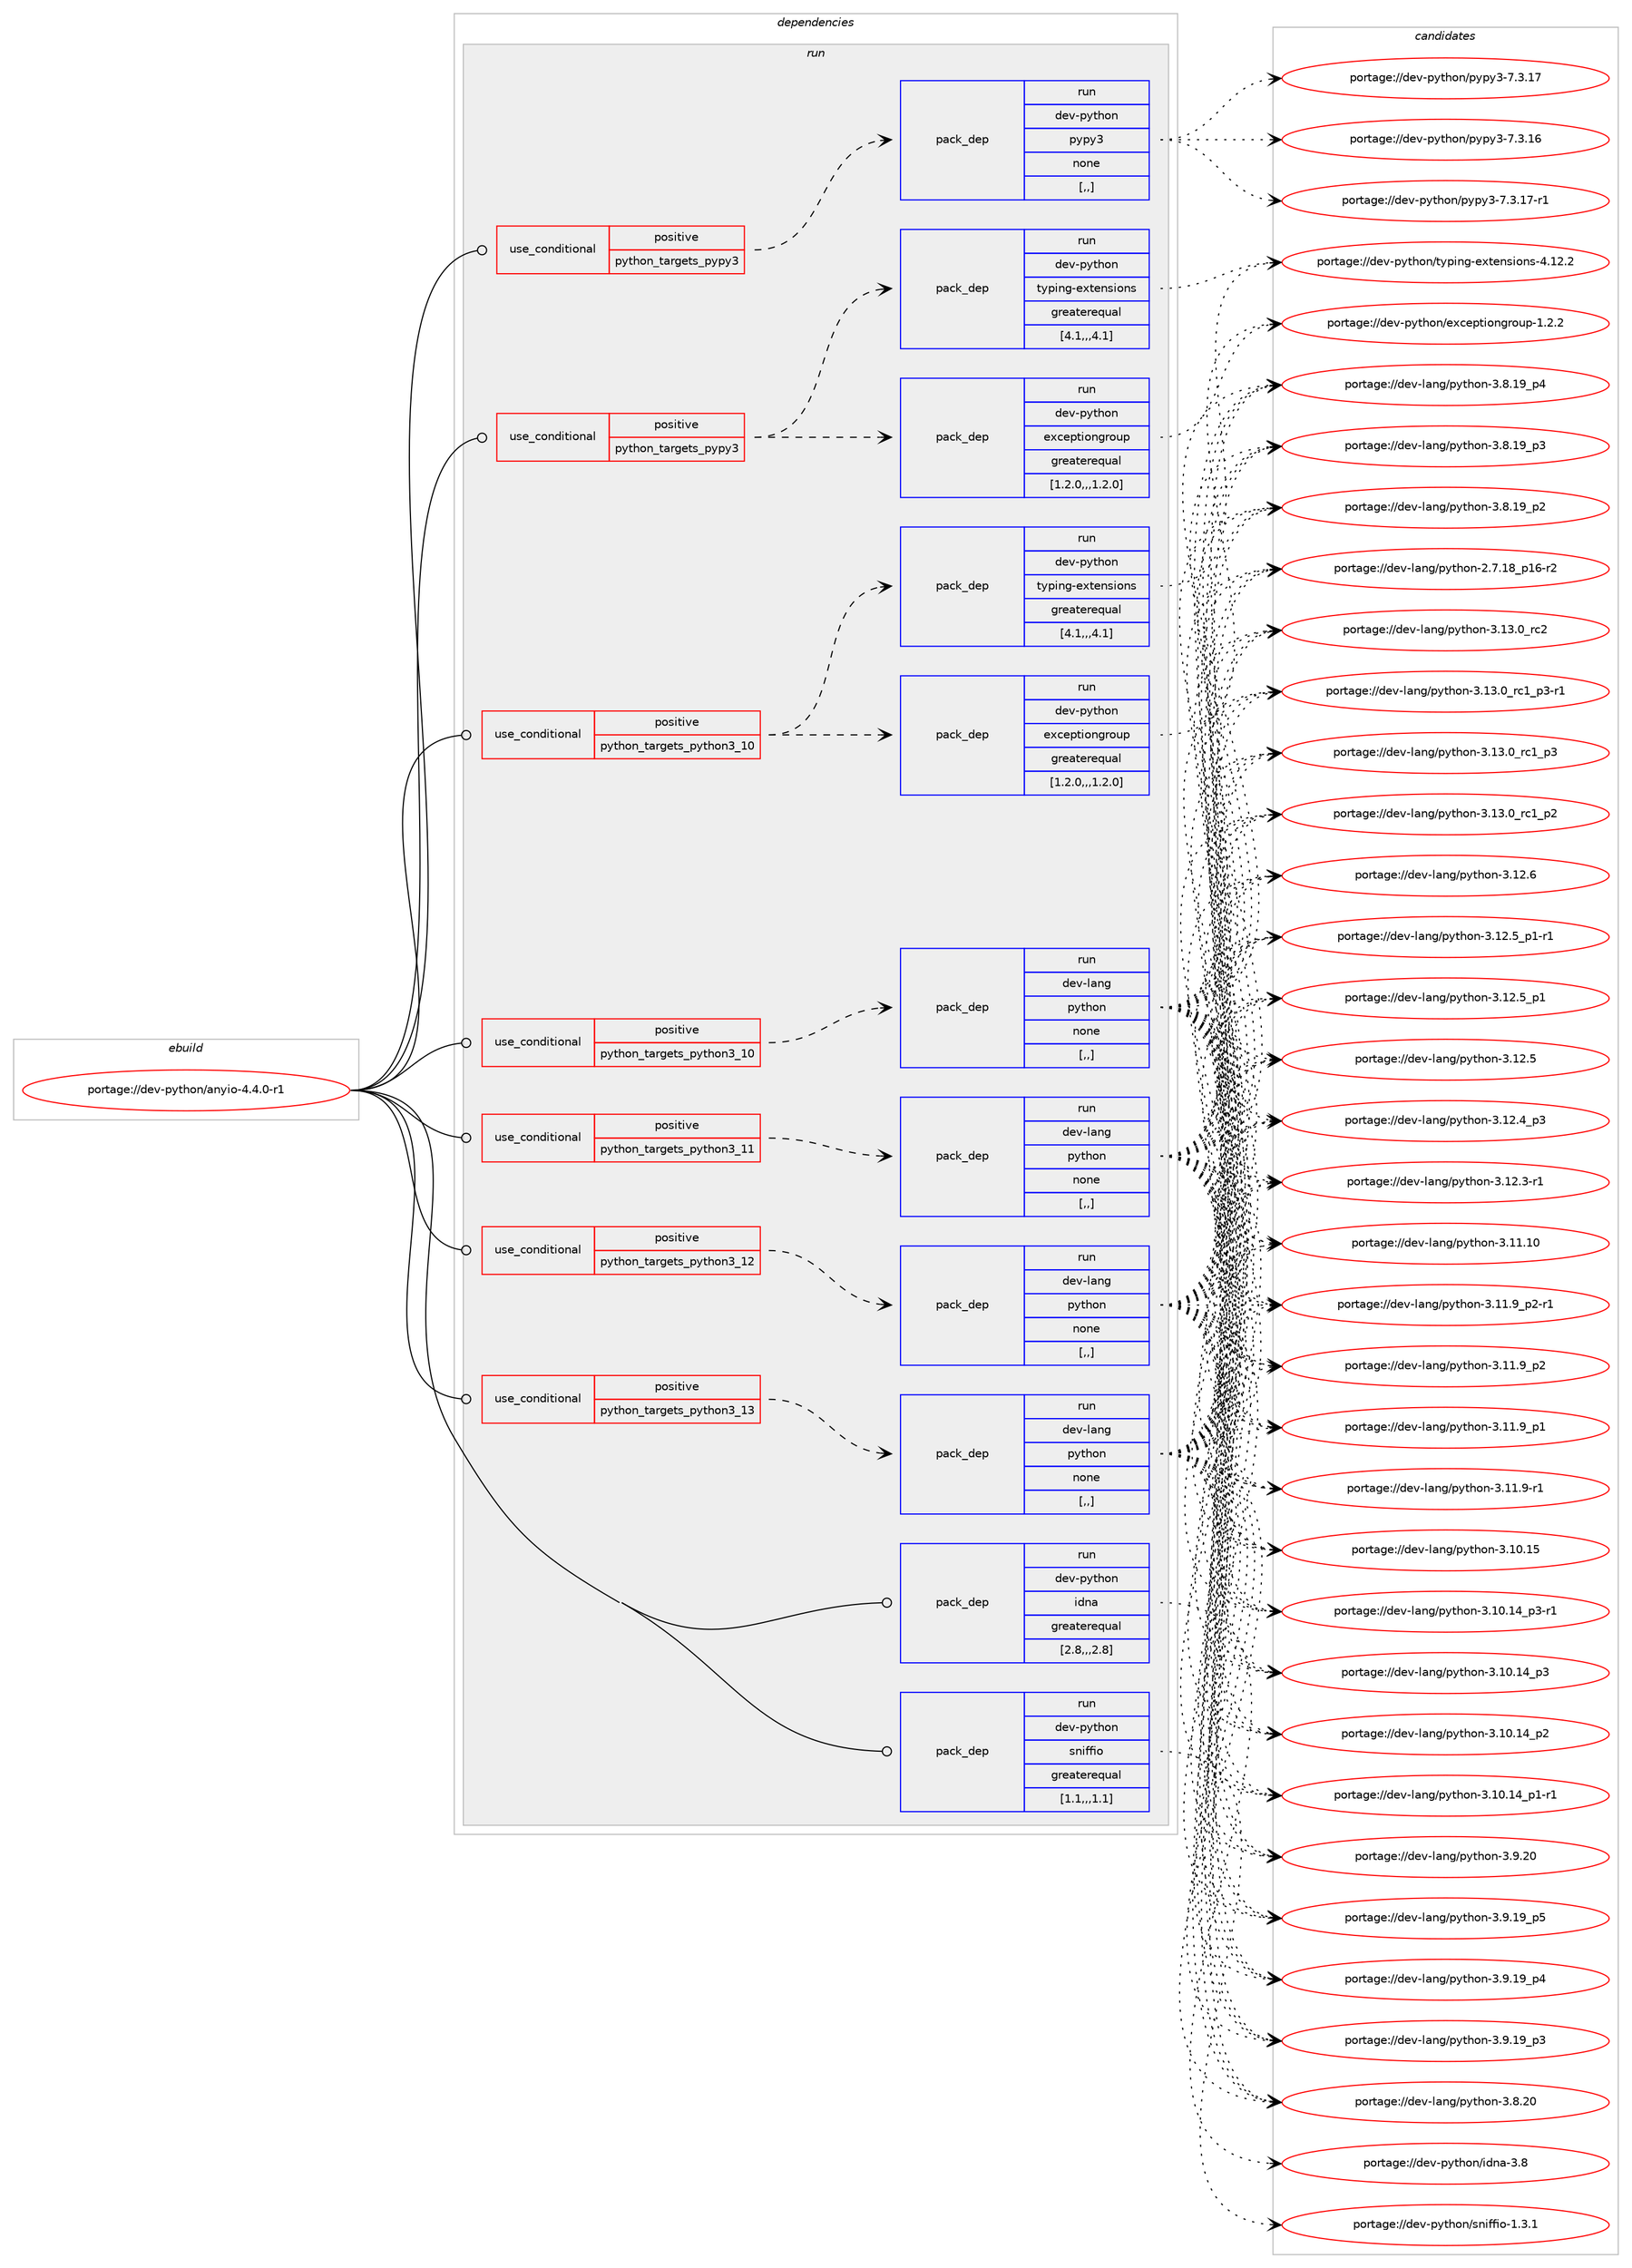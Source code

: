 digraph prolog {

# *************
# Graph options
# *************

newrank=true;
concentrate=true;
compound=true;
graph [rankdir=LR,fontname=Helvetica,fontsize=10,ranksep=1.5];#, ranksep=2.5, nodesep=0.2];
edge  [arrowhead=vee];
node  [fontname=Helvetica,fontsize=10];

# **********
# The ebuild
# **********

subgraph cluster_leftcol {
color=gray;
label=<<i>ebuild</i>>;
id [label="portage://dev-python/anyio-4.4.0-r1", color=red, width=4, href="../dev-python/anyio-4.4.0-r1.svg"];
}

# ****************
# The dependencies
# ****************

subgraph cluster_midcol {
color=gray;
label=<<i>dependencies</i>>;
subgraph cluster_compile {
fillcolor="#eeeeee";
style=filled;
label=<<i>compile</i>>;
}
subgraph cluster_compileandrun {
fillcolor="#eeeeee";
style=filled;
label=<<i>compile and run</i>>;
}
subgraph cluster_run {
fillcolor="#eeeeee";
style=filled;
label=<<i>run</i>>;
subgraph cond161164 {
dependency636136 [label=<<TABLE BORDER="0" CELLBORDER="1" CELLSPACING="0" CELLPADDING="4"><TR><TD ROWSPAN="3" CELLPADDING="10">use_conditional</TD></TR><TR><TD>positive</TD></TR><TR><TD>python_targets_pypy3</TD></TR></TABLE>>, shape=none, color=red];
subgraph pack470158 {
dependency636137 [label=<<TABLE BORDER="0" CELLBORDER="1" CELLSPACING="0" CELLPADDING="4" WIDTH="220"><TR><TD ROWSPAN="6" CELLPADDING="30">pack_dep</TD></TR><TR><TD WIDTH="110">run</TD></TR><TR><TD>dev-python</TD></TR><TR><TD>exceptiongroup</TD></TR><TR><TD>greaterequal</TD></TR><TR><TD>[1.2.0,,,1.2.0]</TD></TR></TABLE>>, shape=none, color=blue];
}
dependency636136:e -> dependency636137:w [weight=20,style="dashed",arrowhead="vee"];
subgraph pack470159 {
dependency636138 [label=<<TABLE BORDER="0" CELLBORDER="1" CELLSPACING="0" CELLPADDING="4" WIDTH="220"><TR><TD ROWSPAN="6" CELLPADDING="30">pack_dep</TD></TR><TR><TD WIDTH="110">run</TD></TR><TR><TD>dev-python</TD></TR><TR><TD>typing-extensions</TD></TR><TR><TD>greaterequal</TD></TR><TR><TD>[4.1,,,4.1]</TD></TR></TABLE>>, shape=none, color=blue];
}
dependency636136:e -> dependency636138:w [weight=20,style="dashed",arrowhead="vee"];
}
id:e -> dependency636136:w [weight=20,style="solid",arrowhead="odot"];
subgraph cond161165 {
dependency636139 [label=<<TABLE BORDER="0" CELLBORDER="1" CELLSPACING="0" CELLPADDING="4"><TR><TD ROWSPAN="3" CELLPADDING="10">use_conditional</TD></TR><TR><TD>positive</TD></TR><TR><TD>python_targets_pypy3</TD></TR></TABLE>>, shape=none, color=red];
subgraph pack470160 {
dependency636140 [label=<<TABLE BORDER="0" CELLBORDER="1" CELLSPACING="0" CELLPADDING="4" WIDTH="220"><TR><TD ROWSPAN="6" CELLPADDING="30">pack_dep</TD></TR><TR><TD WIDTH="110">run</TD></TR><TR><TD>dev-python</TD></TR><TR><TD>pypy3</TD></TR><TR><TD>none</TD></TR><TR><TD>[,,]</TD></TR></TABLE>>, shape=none, color=blue];
}
dependency636139:e -> dependency636140:w [weight=20,style="dashed",arrowhead="vee"];
}
id:e -> dependency636139:w [weight=20,style="solid",arrowhead="odot"];
subgraph cond161166 {
dependency636141 [label=<<TABLE BORDER="0" CELLBORDER="1" CELLSPACING="0" CELLPADDING="4"><TR><TD ROWSPAN="3" CELLPADDING="10">use_conditional</TD></TR><TR><TD>positive</TD></TR><TR><TD>python_targets_python3_10</TD></TR></TABLE>>, shape=none, color=red];
subgraph pack470161 {
dependency636142 [label=<<TABLE BORDER="0" CELLBORDER="1" CELLSPACING="0" CELLPADDING="4" WIDTH="220"><TR><TD ROWSPAN="6" CELLPADDING="30">pack_dep</TD></TR><TR><TD WIDTH="110">run</TD></TR><TR><TD>dev-lang</TD></TR><TR><TD>python</TD></TR><TR><TD>none</TD></TR><TR><TD>[,,]</TD></TR></TABLE>>, shape=none, color=blue];
}
dependency636141:e -> dependency636142:w [weight=20,style="dashed",arrowhead="vee"];
}
id:e -> dependency636141:w [weight=20,style="solid",arrowhead="odot"];
subgraph cond161167 {
dependency636143 [label=<<TABLE BORDER="0" CELLBORDER="1" CELLSPACING="0" CELLPADDING="4"><TR><TD ROWSPAN="3" CELLPADDING="10">use_conditional</TD></TR><TR><TD>positive</TD></TR><TR><TD>python_targets_python3_10</TD></TR></TABLE>>, shape=none, color=red];
subgraph pack470162 {
dependency636144 [label=<<TABLE BORDER="0" CELLBORDER="1" CELLSPACING="0" CELLPADDING="4" WIDTH="220"><TR><TD ROWSPAN="6" CELLPADDING="30">pack_dep</TD></TR><TR><TD WIDTH="110">run</TD></TR><TR><TD>dev-python</TD></TR><TR><TD>exceptiongroup</TD></TR><TR><TD>greaterequal</TD></TR><TR><TD>[1.2.0,,,1.2.0]</TD></TR></TABLE>>, shape=none, color=blue];
}
dependency636143:e -> dependency636144:w [weight=20,style="dashed",arrowhead="vee"];
subgraph pack470163 {
dependency636145 [label=<<TABLE BORDER="0" CELLBORDER="1" CELLSPACING="0" CELLPADDING="4" WIDTH="220"><TR><TD ROWSPAN="6" CELLPADDING="30">pack_dep</TD></TR><TR><TD WIDTH="110">run</TD></TR><TR><TD>dev-python</TD></TR><TR><TD>typing-extensions</TD></TR><TR><TD>greaterequal</TD></TR><TR><TD>[4.1,,,4.1]</TD></TR></TABLE>>, shape=none, color=blue];
}
dependency636143:e -> dependency636145:w [weight=20,style="dashed",arrowhead="vee"];
}
id:e -> dependency636143:w [weight=20,style="solid",arrowhead="odot"];
subgraph cond161168 {
dependency636146 [label=<<TABLE BORDER="0" CELLBORDER="1" CELLSPACING="0" CELLPADDING="4"><TR><TD ROWSPAN="3" CELLPADDING="10">use_conditional</TD></TR><TR><TD>positive</TD></TR><TR><TD>python_targets_python3_11</TD></TR></TABLE>>, shape=none, color=red];
subgraph pack470164 {
dependency636147 [label=<<TABLE BORDER="0" CELLBORDER="1" CELLSPACING="0" CELLPADDING="4" WIDTH="220"><TR><TD ROWSPAN="6" CELLPADDING="30">pack_dep</TD></TR><TR><TD WIDTH="110">run</TD></TR><TR><TD>dev-lang</TD></TR><TR><TD>python</TD></TR><TR><TD>none</TD></TR><TR><TD>[,,]</TD></TR></TABLE>>, shape=none, color=blue];
}
dependency636146:e -> dependency636147:w [weight=20,style="dashed",arrowhead="vee"];
}
id:e -> dependency636146:w [weight=20,style="solid",arrowhead="odot"];
subgraph cond161169 {
dependency636148 [label=<<TABLE BORDER="0" CELLBORDER="1" CELLSPACING="0" CELLPADDING="4"><TR><TD ROWSPAN="3" CELLPADDING="10">use_conditional</TD></TR><TR><TD>positive</TD></TR><TR><TD>python_targets_python3_12</TD></TR></TABLE>>, shape=none, color=red];
subgraph pack470165 {
dependency636149 [label=<<TABLE BORDER="0" CELLBORDER="1" CELLSPACING="0" CELLPADDING="4" WIDTH="220"><TR><TD ROWSPAN="6" CELLPADDING="30">pack_dep</TD></TR><TR><TD WIDTH="110">run</TD></TR><TR><TD>dev-lang</TD></TR><TR><TD>python</TD></TR><TR><TD>none</TD></TR><TR><TD>[,,]</TD></TR></TABLE>>, shape=none, color=blue];
}
dependency636148:e -> dependency636149:w [weight=20,style="dashed",arrowhead="vee"];
}
id:e -> dependency636148:w [weight=20,style="solid",arrowhead="odot"];
subgraph cond161170 {
dependency636150 [label=<<TABLE BORDER="0" CELLBORDER="1" CELLSPACING="0" CELLPADDING="4"><TR><TD ROWSPAN="3" CELLPADDING="10">use_conditional</TD></TR><TR><TD>positive</TD></TR><TR><TD>python_targets_python3_13</TD></TR></TABLE>>, shape=none, color=red];
subgraph pack470166 {
dependency636151 [label=<<TABLE BORDER="0" CELLBORDER="1" CELLSPACING="0" CELLPADDING="4" WIDTH="220"><TR><TD ROWSPAN="6" CELLPADDING="30">pack_dep</TD></TR><TR><TD WIDTH="110">run</TD></TR><TR><TD>dev-lang</TD></TR><TR><TD>python</TD></TR><TR><TD>none</TD></TR><TR><TD>[,,]</TD></TR></TABLE>>, shape=none, color=blue];
}
dependency636150:e -> dependency636151:w [weight=20,style="dashed",arrowhead="vee"];
}
id:e -> dependency636150:w [weight=20,style="solid",arrowhead="odot"];
subgraph pack470167 {
dependency636152 [label=<<TABLE BORDER="0" CELLBORDER="1" CELLSPACING="0" CELLPADDING="4" WIDTH="220"><TR><TD ROWSPAN="6" CELLPADDING="30">pack_dep</TD></TR><TR><TD WIDTH="110">run</TD></TR><TR><TD>dev-python</TD></TR><TR><TD>idna</TD></TR><TR><TD>greaterequal</TD></TR><TR><TD>[2.8,,,2.8]</TD></TR></TABLE>>, shape=none, color=blue];
}
id:e -> dependency636152:w [weight=20,style="solid",arrowhead="odot"];
subgraph pack470168 {
dependency636153 [label=<<TABLE BORDER="0" CELLBORDER="1" CELLSPACING="0" CELLPADDING="4" WIDTH="220"><TR><TD ROWSPAN="6" CELLPADDING="30">pack_dep</TD></TR><TR><TD WIDTH="110">run</TD></TR><TR><TD>dev-python</TD></TR><TR><TD>sniffio</TD></TR><TR><TD>greaterequal</TD></TR><TR><TD>[1.1,,,1.1]</TD></TR></TABLE>>, shape=none, color=blue];
}
id:e -> dependency636153:w [weight=20,style="solid",arrowhead="odot"];
}
}

# **************
# The candidates
# **************

subgraph cluster_choices {
rank=same;
color=gray;
label=<<i>candidates</i>>;

subgraph choice470158 {
color=black;
nodesep=1;
choice100101118451121211161041111104710112099101112116105111110103114111117112454946504650 [label="portage://dev-python/exceptiongroup-1.2.2", color=red, width=4,href="../dev-python/exceptiongroup-1.2.2.svg"];
dependency636137:e -> choice100101118451121211161041111104710112099101112116105111110103114111117112454946504650:w [style=dotted,weight="100"];
}
subgraph choice470159 {
color=black;
nodesep=1;
choice10010111845112121116104111110471161211121051101034510112011610111011510511111011545524649504650 [label="portage://dev-python/typing-extensions-4.12.2", color=red, width=4,href="../dev-python/typing-extensions-4.12.2.svg"];
dependency636138:e -> choice10010111845112121116104111110471161211121051101034510112011610111011510511111011545524649504650:w [style=dotted,weight="100"];
}
subgraph choice470160 {
color=black;
nodesep=1;
choice100101118451121211161041111104711212111212151455546514649554511449 [label="portage://dev-python/pypy3-7.3.17-r1", color=red, width=4,href="../dev-python/pypy3-7.3.17-r1.svg"];
choice10010111845112121116104111110471121211121215145554651464955 [label="portage://dev-python/pypy3-7.3.17", color=red, width=4,href="../dev-python/pypy3-7.3.17.svg"];
choice10010111845112121116104111110471121211121215145554651464954 [label="portage://dev-python/pypy3-7.3.16", color=red, width=4,href="../dev-python/pypy3-7.3.16.svg"];
dependency636140:e -> choice100101118451121211161041111104711212111212151455546514649554511449:w [style=dotted,weight="100"];
dependency636140:e -> choice10010111845112121116104111110471121211121215145554651464955:w [style=dotted,weight="100"];
dependency636140:e -> choice10010111845112121116104111110471121211121215145554651464954:w [style=dotted,weight="100"];
}
subgraph choice470161 {
color=black;
nodesep=1;
choice10010111845108971101034711212111610411111045514649514648951149950 [label="portage://dev-lang/python-3.13.0_rc2", color=red, width=4,href="../dev-lang/python-3.13.0_rc2.svg"];
choice1001011184510897110103471121211161041111104551464951464895114994995112514511449 [label="portage://dev-lang/python-3.13.0_rc1_p3-r1", color=red, width=4,href="../dev-lang/python-3.13.0_rc1_p3-r1.svg"];
choice100101118451089711010347112121116104111110455146495146489511499499511251 [label="portage://dev-lang/python-3.13.0_rc1_p3", color=red, width=4,href="../dev-lang/python-3.13.0_rc1_p3.svg"];
choice100101118451089711010347112121116104111110455146495146489511499499511250 [label="portage://dev-lang/python-3.13.0_rc1_p2", color=red, width=4,href="../dev-lang/python-3.13.0_rc1_p2.svg"];
choice10010111845108971101034711212111610411111045514649504654 [label="portage://dev-lang/python-3.12.6", color=red, width=4,href="../dev-lang/python-3.12.6.svg"];
choice1001011184510897110103471121211161041111104551464950465395112494511449 [label="portage://dev-lang/python-3.12.5_p1-r1", color=red, width=4,href="../dev-lang/python-3.12.5_p1-r1.svg"];
choice100101118451089711010347112121116104111110455146495046539511249 [label="portage://dev-lang/python-3.12.5_p1", color=red, width=4,href="../dev-lang/python-3.12.5_p1.svg"];
choice10010111845108971101034711212111610411111045514649504653 [label="portage://dev-lang/python-3.12.5", color=red, width=4,href="../dev-lang/python-3.12.5.svg"];
choice100101118451089711010347112121116104111110455146495046529511251 [label="portage://dev-lang/python-3.12.4_p3", color=red, width=4,href="../dev-lang/python-3.12.4_p3.svg"];
choice100101118451089711010347112121116104111110455146495046514511449 [label="portage://dev-lang/python-3.12.3-r1", color=red, width=4,href="../dev-lang/python-3.12.3-r1.svg"];
choice1001011184510897110103471121211161041111104551464949464948 [label="portage://dev-lang/python-3.11.10", color=red, width=4,href="../dev-lang/python-3.11.10.svg"];
choice1001011184510897110103471121211161041111104551464949465795112504511449 [label="portage://dev-lang/python-3.11.9_p2-r1", color=red, width=4,href="../dev-lang/python-3.11.9_p2-r1.svg"];
choice100101118451089711010347112121116104111110455146494946579511250 [label="portage://dev-lang/python-3.11.9_p2", color=red, width=4,href="../dev-lang/python-3.11.9_p2.svg"];
choice100101118451089711010347112121116104111110455146494946579511249 [label="portage://dev-lang/python-3.11.9_p1", color=red, width=4,href="../dev-lang/python-3.11.9_p1.svg"];
choice100101118451089711010347112121116104111110455146494946574511449 [label="portage://dev-lang/python-3.11.9-r1", color=red, width=4,href="../dev-lang/python-3.11.9-r1.svg"];
choice1001011184510897110103471121211161041111104551464948464953 [label="portage://dev-lang/python-3.10.15", color=red, width=4,href="../dev-lang/python-3.10.15.svg"];
choice100101118451089711010347112121116104111110455146494846495295112514511449 [label="portage://dev-lang/python-3.10.14_p3-r1", color=red, width=4,href="../dev-lang/python-3.10.14_p3-r1.svg"];
choice10010111845108971101034711212111610411111045514649484649529511251 [label="portage://dev-lang/python-3.10.14_p3", color=red, width=4,href="../dev-lang/python-3.10.14_p3.svg"];
choice10010111845108971101034711212111610411111045514649484649529511250 [label="portage://dev-lang/python-3.10.14_p2", color=red, width=4,href="../dev-lang/python-3.10.14_p2.svg"];
choice100101118451089711010347112121116104111110455146494846495295112494511449 [label="portage://dev-lang/python-3.10.14_p1-r1", color=red, width=4,href="../dev-lang/python-3.10.14_p1-r1.svg"];
choice10010111845108971101034711212111610411111045514657465048 [label="portage://dev-lang/python-3.9.20", color=red, width=4,href="../dev-lang/python-3.9.20.svg"];
choice100101118451089711010347112121116104111110455146574649579511253 [label="portage://dev-lang/python-3.9.19_p5", color=red, width=4,href="../dev-lang/python-3.9.19_p5.svg"];
choice100101118451089711010347112121116104111110455146574649579511252 [label="portage://dev-lang/python-3.9.19_p4", color=red, width=4,href="../dev-lang/python-3.9.19_p4.svg"];
choice100101118451089711010347112121116104111110455146574649579511251 [label="portage://dev-lang/python-3.9.19_p3", color=red, width=4,href="../dev-lang/python-3.9.19_p3.svg"];
choice10010111845108971101034711212111610411111045514656465048 [label="portage://dev-lang/python-3.8.20", color=red, width=4,href="../dev-lang/python-3.8.20.svg"];
choice100101118451089711010347112121116104111110455146564649579511252 [label="portage://dev-lang/python-3.8.19_p4", color=red, width=4,href="../dev-lang/python-3.8.19_p4.svg"];
choice100101118451089711010347112121116104111110455146564649579511251 [label="portage://dev-lang/python-3.8.19_p3", color=red, width=4,href="../dev-lang/python-3.8.19_p3.svg"];
choice100101118451089711010347112121116104111110455146564649579511250 [label="portage://dev-lang/python-3.8.19_p2", color=red, width=4,href="../dev-lang/python-3.8.19_p2.svg"];
choice100101118451089711010347112121116104111110455046554649569511249544511450 [label="portage://dev-lang/python-2.7.18_p16-r2", color=red, width=4,href="../dev-lang/python-2.7.18_p16-r2.svg"];
dependency636142:e -> choice10010111845108971101034711212111610411111045514649514648951149950:w [style=dotted,weight="100"];
dependency636142:e -> choice1001011184510897110103471121211161041111104551464951464895114994995112514511449:w [style=dotted,weight="100"];
dependency636142:e -> choice100101118451089711010347112121116104111110455146495146489511499499511251:w [style=dotted,weight="100"];
dependency636142:e -> choice100101118451089711010347112121116104111110455146495146489511499499511250:w [style=dotted,weight="100"];
dependency636142:e -> choice10010111845108971101034711212111610411111045514649504654:w [style=dotted,weight="100"];
dependency636142:e -> choice1001011184510897110103471121211161041111104551464950465395112494511449:w [style=dotted,weight="100"];
dependency636142:e -> choice100101118451089711010347112121116104111110455146495046539511249:w [style=dotted,weight="100"];
dependency636142:e -> choice10010111845108971101034711212111610411111045514649504653:w [style=dotted,weight="100"];
dependency636142:e -> choice100101118451089711010347112121116104111110455146495046529511251:w [style=dotted,weight="100"];
dependency636142:e -> choice100101118451089711010347112121116104111110455146495046514511449:w [style=dotted,weight="100"];
dependency636142:e -> choice1001011184510897110103471121211161041111104551464949464948:w [style=dotted,weight="100"];
dependency636142:e -> choice1001011184510897110103471121211161041111104551464949465795112504511449:w [style=dotted,weight="100"];
dependency636142:e -> choice100101118451089711010347112121116104111110455146494946579511250:w [style=dotted,weight="100"];
dependency636142:e -> choice100101118451089711010347112121116104111110455146494946579511249:w [style=dotted,weight="100"];
dependency636142:e -> choice100101118451089711010347112121116104111110455146494946574511449:w [style=dotted,weight="100"];
dependency636142:e -> choice1001011184510897110103471121211161041111104551464948464953:w [style=dotted,weight="100"];
dependency636142:e -> choice100101118451089711010347112121116104111110455146494846495295112514511449:w [style=dotted,weight="100"];
dependency636142:e -> choice10010111845108971101034711212111610411111045514649484649529511251:w [style=dotted,weight="100"];
dependency636142:e -> choice10010111845108971101034711212111610411111045514649484649529511250:w [style=dotted,weight="100"];
dependency636142:e -> choice100101118451089711010347112121116104111110455146494846495295112494511449:w [style=dotted,weight="100"];
dependency636142:e -> choice10010111845108971101034711212111610411111045514657465048:w [style=dotted,weight="100"];
dependency636142:e -> choice100101118451089711010347112121116104111110455146574649579511253:w [style=dotted,weight="100"];
dependency636142:e -> choice100101118451089711010347112121116104111110455146574649579511252:w [style=dotted,weight="100"];
dependency636142:e -> choice100101118451089711010347112121116104111110455146574649579511251:w [style=dotted,weight="100"];
dependency636142:e -> choice10010111845108971101034711212111610411111045514656465048:w [style=dotted,weight="100"];
dependency636142:e -> choice100101118451089711010347112121116104111110455146564649579511252:w [style=dotted,weight="100"];
dependency636142:e -> choice100101118451089711010347112121116104111110455146564649579511251:w [style=dotted,weight="100"];
dependency636142:e -> choice100101118451089711010347112121116104111110455146564649579511250:w [style=dotted,weight="100"];
dependency636142:e -> choice100101118451089711010347112121116104111110455046554649569511249544511450:w [style=dotted,weight="100"];
}
subgraph choice470162 {
color=black;
nodesep=1;
choice100101118451121211161041111104710112099101112116105111110103114111117112454946504650 [label="portage://dev-python/exceptiongroup-1.2.2", color=red, width=4,href="../dev-python/exceptiongroup-1.2.2.svg"];
dependency636144:e -> choice100101118451121211161041111104710112099101112116105111110103114111117112454946504650:w [style=dotted,weight="100"];
}
subgraph choice470163 {
color=black;
nodesep=1;
choice10010111845112121116104111110471161211121051101034510112011610111011510511111011545524649504650 [label="portage://dev-python/typing-extensions-4.12.2", color=red, width=4,href="../dev-python/typing-extensions-4.12.2.svg"];
dependency636145:e -> choice10010111845112121116104111110471161211121051101034510112011610111011510511111011545524649504650:w [style=dotted,weight="100"];
}
subgraph choice470164 {
color=black;
nodesep=1;
choice10010111845108971101034711212111610411111045514649514648951149950 [label="portage://dev-lang/python-3.13.0_rc2", color=red, width=4,href="../dev-lang/python-3.13.0_rc2.svg"];
choice1001011184510897110103471121211161041111104551464951464895114994995112514511449 [label="portage://dev-lang/python-3.13.0_rc1_p3-r1", color=red, width=4,href="../dev-lang/python-3.13.0_rc1_p3-r1.svg"];
choice100101118451089711010347112121116104111110455146495146489511499499511251 [label="portage://dev-lang/python-3.13.0_rc1_p3", color=red, width=4,href="../dev-lang/python-3.13.0_rc1_p3.svg"];
choice100101118451089711010347112121116104111110455146495146489511499499511250 [label="portage://dev-lang/python-3.13.0_rc1_p2", color=red, width=4,href="../dev-lang/python-3.13.0_rc1_p2.svg"];
choice10010111845108971101034711212111610411111045514649504654 [label="portage://dev-lang/python-3.12.6", color=red, width=4,href="../dev-lang/python-3.12.6.svg"];
choice1001011184510897110103471121211161041111104551464950465395112494511449 [label="portage://dev-lang/python-3.12.5_p1-r1", color=red, width=4,href="../dev-lang/python-3.12.5_p1-r1.svg"];
choice100101118451089711010347112121116104111110455146495046539511249 [label="portage://dev-lang/python-3.12.5_p1", color=red, width=4,href="../dev-lang/python-3.12.5_p1.svg"];
choice10010111845108971101034711212111610411111045514649504653 [label="portage://dev-lang/python-3.12.5", color=red, width=4,href="../dev-lang/python-3.12.5.svg"];
choice100101118451089711010347112121116104111110455146495046529511251 [label="portage://dev-lang/python-3.12.4_p3", color=red, width=4,href="../dev-lang/python-3.12.4_p3.svg"];
choice100101118451089711010347112121116104111110455146495046514511449 [label="portage://dev-lang/python-3.12.3-r1", color=red, width=4,href="../dev-lang/python-3.12.3-r1.svg"];
choice1001011184510897110103471121211161041111104551464949464948 [label="portage://dev-lang/python-3.11.10", color=red, width=4,href="../dev-lang/python-3.11.10.svg"];
choice1001011184510897110103471121211161041111104551464949465795112504511449 [label="portage://dev-lang/python-3.11.9_p2-r1", color=red, width=4,href="../dev-lang/python-3.11.9_p2-r1.svg"];
choice100101118451089711010347112121116104111110455146494946579511250 [label="portage://dev-lang/python-3.11.9_p2", color=red, width=4,href="../dev-lang/python-3.11.9_p2.svg"];
choice100101118451089711010347112121116104111110455146494946579511249 [label="portage://dev-lang/python-3.11.9_p1", color=red, width=4,href="../dev-lang/python-3.11.9_p1.svg"];
choice100101118451089711010347112121116104111110455146494946574511449 [label="portage://dev-lang/python-3.11.9-r1", color=red, width=4,href="../dev-lang/python-3.11.9-r1.svg"];
choice1001011184510897110103471121211161041111104551464948464953 [label="portage://dev-lang/python-3.10.15", color=red, width=4,href="../dev-lang/python-3.10.15.svg"];
choice100101118451089711010347112121116104111110455146494846495295112514511449 [label="portage://dev-lang/python-3.10.14_p3-r1", color=red, width=4,href="../dev-lang/python-3.10.14_p3-r1.svg"];
choice10010111845108971101034711212111610411111045514649484649529511251 [label="portage://dev-lang/python-3.10.14_p3", color=red, width=4,href="../dev-lang/python-3.10.14_p3.svg"];
choice10010111845108971101034711212111610411111045514649484649529511250 [label="portage://dev-lang/python-3.10.14_p2", color=red, width=4,href="../dev-lang/python-3.10.14_p2.svg"];
choice100101118451089711010347112121116104111110455146494846495295112494511449 [label="portage://dev-lang/python-3.10.14_p1-r1", color=red, width=4,href="../dev-lang/python-3.10.14_p1-r1.svg"];
choice10010111845108971101034711212111610411111045514657465048 [label="portage://dev-lang/python-3.9.20", color=red, width=4,href="../dev-lang/python-3.9.20.svg"];
choice100101118451089711010347112121116104111110455146574649579511253 [label="portage://dev-lang/python-3.9.19_p5", color=red, width=4,href="../dev-lang/python-3.9.19_p5.svg"];
choice100101118451089711010347112121116104111110455146574649579511252 [label="portage://dev-lang/python-3.9.19_p4", color=red, width=4,href="../dev-lang/python-3.9.19_p4.svg"];
choice100101118451089711010347112121116104111110455146574649579511251 [label="portage://dev-lang/python-3.9.19_p3", color=red, width=4,href="../dev-lang/python-3.9.19_p3.svg"];
choice10010111845108971101034711212111610411111045514656465048 [label="portage://dev-lang/python-3.8.20", color=red, width=4,href="../dev-lang/python-3.8.20.svg"];
choice100101118451089711010347112121116104111110455146564649579511252 [label="portage://dev-lang/python-3.8.19_p4", color=red, width=4,href="../dev-lang/python-3.8.19_p4.svg"];
choice100101118451089711010347112121116104111110455146564649579511251 [label="portage://dev-lang/python-3.8.19_p3", color=red, width=4,href="../dev-lang/python-3.8.19_p3.svg"];
choice100101118451089711010347112121116104111110455146564649579511250 [label="portage://dev-lang/python-3.8.19_p2", color=red, width=4,href="../dev-lang/python-3.8.19_p2.svg"];
choice100101118451089711010347112121116104111110455046554649569511249544511450 [label="portage://dev-lang/python-2.7.18_p16-r2", color=red, width=4,href="../dev-lang/python-2.7.18_p16-r2.svg"];
dependency636147:e -> choice10010111845108971101034711212111610411111045514649514648951149950:w [style=dotted,weight="100"];
dependency636147:e -> choice1001011184510897110103471121211161041111104551464951464895114994995112514511449:w [style=dotted,weight="100"];
dependency636147:e -> choice100101118451089711010347112121116104111110455146495146489511499499511251:w [style=dotted,weight="100"];
dependency636147:e -> choice100101118451089711010347112121116104111110455146495146489511499499511250:w [style=dotted,weight="100"];
dependency636147:e -> choice10010111845108971101034711212111610411111045514649504654:w [style=dotted,weight="100"];
dependency636147:e -> choice1001011184510897110103471121211161041111104551464950465395112494511449:w [style=dotted,weight="100"];
dependency636147:e -> choice100101118451089711010347112121116104111110455146495046539511249:w [style=dotted,weight="100"];
dependency636147:e -> choice10010111845108971101034711212111610411111045514649504653:w [style=dotted,weight="100"];
dependency636147:e -> choice100101118451089711010347112121116104111110455146495046529511251:w [style=dotted,weight="100"];
dependency636147:e -> choice100101118451089711010347112121116104111110455146495046514511449:w [style=dotted,weight="100"];
dependency636147:e -> choice1001011184510897110103471121211161041111104551464949464948:w [style=dotted,weight="100"];
dependency636147:e -> choice1001011184510897110103471121211161041111104551464949465795112504511449:w [style=dotted,weight="100"];
dependency636147:e -> choice100101118451089711010347112121116104111110455146494946579511250:w [style=dotted,weight="100"];
dependency636147:e -> choice100101118451089711010347112121116104111110455146494946579511249:w [style=dotted,weight="100"];
dependency636147:e -> choice100101118451089711010347112121116104111110455146494946574511449:w [style=dotted,weight="100"];
dependency636147:e -> choice1001011184510897110103471121211161041111104551464948464953:w [style=dotted,weight="100"];
dependency636147:e -> choice100101118451089711010347112121116104111110455146494846495295112514511449:w [style=dotted,weight="100"];
dependency636147:e -> choice10010111845108971101034711212111610411111045514649484649529511251:w [style=dotted,weight="100"];
dependency636147:e -> choice10010111845108971101034711212111610411111045514649484649529511250:w [style=dotted,weight="100"];
dependency636147:e -> choice100101118451089711010347112121116104111110455146494846495295112494511449:w [style=dotted,weight="100"];
dependency636147:e -> choice10010111845108971101034711212111610411111045514657465048:w [style=dotted,weight="100"];
dependency636147:e -> choice100101118451089711010347112121116104111110455146574649579511253:w [style=dotted,weight="100"];
dependency636147:e -> choice100101118451089711010347112121116104111110455146574649579511252:w [style=dotted,weight="100"];
dependency636147:e -> choice100101118451089711010347112121116104111110455146574649579511251:w [style=dotted,weight="100"];
dependency636147:e -> choice10010111845108971101034711212111610411111045514656465048:w [style=dotted,weight="100"];
dependency636147:e -> choice100101118451089711010347112121116104111110455146564649579511252:w [style=dotted,weight="100"];
dependency636147:e -> choice100101118451089711010347112121116104111110455146564649579511251:w [style=dotted,weight="100"];
dependency636147:e -> choice100101118451089711010347112121116104111110455146564649579511250:w [style=dotted,weight="100"];
dependency636147:e -> choice100101118451089711010347112121116104111110455046554649569511249544511450:w [style=dotted,weight="100"];
}
subgraph choice470165 {
color=black;
nodesep=1;
choice10010111845108971101034711212111610411111045514649514648951149950 [label="portage://dev-lang/python-3.13.0_rc2", color=red, width=4,href="../dev-lang/python-3.13.0_rc2.svg"];
choice1001011184510897110103471121211161041111104551464951464895114994995112514511449 [label="portage://dev-lang/python-3.13.0_rc1_p3-r1", color=red, width=4,href="../dev-lang/python-3.13.0_rc1_p3-r1.svg"];
choice100101118451089711010347112121116104111110455146495146489511499499511251 [label="portage://dev-lang/python-3.13.0_rc1_p3", color=red, width=4,href="../dev-lang/python-3.13.0_rc1_p3.svg"];
choice100101118451089711010347112121116104111110455146495146489511499499511250 [label="portage://dev-lang/python-3.13.0_rc1_p2", color=red, width=4,href="../dev-lang/python-3.13.0_rc1_p2.svg"];
choice10010111845108971101034711212111610411111045514649504654 [label="portage://dev-lang/python-3.12.6", color=red, width=4,href="../dev-lang/python-3.12.6.svg"];
choice1001011184510897110103471121211161041111104551464950465395112494511449 [label="portage://dev-lang/python-3.12.5_p1-r1", color=red, width=4,href="../dev-lang/python-3.12.5_p1-r1.svg"];
choice100101118451089711010347112121116104111110455146495046539511249 [label="portage://dev-lang/python-3.12.5_p1", color=red, width=4,href="../dev-lang/python-3.12.5_p1.svg"];
choice10010111845108971101034711212111610411111045514649504653 [label="portage://dev-lang/python-3.12.5", color=red, width=4,href="../dev-lang/python-3.12.5.svg"];
choice100101118451089711010347112121116104111110455146495046529511251 [label="portage://dev-lang/python-3.12.4_p3", color=red, width=4,href="../dev-lang/python-3.12.4_p3.svg"];
choice100101118451089711010347112121116104111110455146495046514511449 [label="portage://dev-lang/python-3.12.3-r1", color=red, width=4,href="../dev-lang/python-3.12.3-r1.svg"];
choice1001011184510897110103471121211161041111104551464949464948 [label="portage://dev-lang/python-3.11.10", color=red, width=4,href="../dev-lang/python-3.11.10.svg"];
choice1001011184510897110103471121211161041111104551464949465795112504511449 [label="portage://dev-lang/python-3.11.9_p2-r1", color=red, width=4,href="../dev-lang/python-3.11.9_p2-r1.svg"];
choice100101118451089711010347112121116104111110455146494946579511250 [label="portage://dev-lang/python-3.11.9_p2", color=red, width=4,href="../dev-lang/python-3.11.9_p2.svg"];
choice100101118451089711010347112121116104111110455146494946579511249 [label="portage://dev-lang/python-3.11.9_p1", color=red, width=4,href="../dev-lang/python-3.11.9_p1.svg"];
choice100101118451089711010347112121116104111110455146494946574511449 [label="portage://dev-lang/python-3.11.9-r1", color=red, width=4,href="../dev-lang/python-3.11.9-r1.svg"];
choice1001011184510897110103471121211161041111104551464948464953 [label="portage://dev-lang/python-3.10.15", color=red, width=4,href="../dev-lang/python-3.10.15.svg"];
choice100101118451089711010347112121116104111110455146494846495295112514511449 [label="portage://dev-lang/python-3.10.14_p3-r1", color=red, width=4,href="../dev-lang/python-3.10.14_p3-r1.svg"];
choice10010111845108971101034711212111610411111045514649484649529511251 [label="portage://dev-lang/python-3.10.14_p3", color=red, width=4,href="../dev-lang/python-3.10.14_p3.svg"];
choice10010111845108971101034711212111610411111045514649484649529511250 [label="portage://dev-lang/python-3.10.14_p2", color=red, width=4,href="../dev-lang/python-3.10.14_p2.svg"];
choice100101118451089711010347112121116104111110455146494846495295112494511449 [label="portage://dev-lang/python-3.10.14_p1-r1", color=red, width=4,href="../dev-lang/python-3.10.14_p1-r1.svg"];
choice10010111845108971101034711212111610411111045514657465048 [label="portage://dev-lang/python-3.9.20", color=red, width=4,href="../dev-lang/python-3.9.20.svg"];
choice100101118451089711010347112121116104111110455146574649579511253 [label="portage://dev-lang/python-3.9.19_p5", color=red, width=4,href="../dev-lang/python-3.9.19_p5.svg"];
choice100101118451089711010347112121116104111110455146574649579511252 [label="portage://dev-lang/python-3.9.19_p4", color=red, width=4,href="../dev-lang/python-3.9.19_p4.svg"];
choice100101118451089711010347112121116104111110455146574649579511251 [label="portage://dev-lang/python-3.9.19_p3", color=red, width=4,href="../dev-lang/python-3.9.19_p3.svg"];
choice10010111845108971101034711212111610411111045514656465048 [label="portage://dev-lang/python-3.8.20", color=red, width=4,href="../dev-lang/python-3.8.20.svg"];
choice100101118451089711010347112121116104111110455146564649579511252 [label="portage://dev-lang/python-3.8.19_p4", color=red, width=4,href="../dev-lang/python-3.8.19_p4.svg"];
choice100101118451089711010347112121116104111110455146564649579511251 [label="portage://dev-lang/python-3.8.19_p3", color=red, width=4,href="../dev-lang/python-3.8.19_p3.svg"];
choice100101118451089711010347112121116104111110455146564649579511250 [label="portage://dev-lang/python-3.8.19_p2", color=red, width=4,href="../dev-lang/python-3.8.19_p2.svg"];
choice100101118451089711010347112121116104111110455046554649569511249544511450 [label="portage://dev-lang/python-2.7.18_p16-r2", color=red, width=4,href="../dev-lang/python-2.7.18_p16-r2.svg"];
dependency636149:e -> choice10010111845108971101034711212111610411111045514649514648951149950:w [style=dotted,weight="100"];
dependency636149:e -> choice1001011184510897110103471121211161041111104551464951464895114994995112514511449:w [style=dotted,weight="100"];
dependency636149:e -> choice100101118451089711010347112121116104111110455146495146489511499499511251:w [style=dotted,weight="100"];
dependency636149:e -> choice100101118451089711010347112121116104111110455146495146489511499499511250:w [style=dotted,weight="100"];
dependency636149:e -> choice10010111845108971101034711212111610411111045514649504654:w [style=dotted,weight="100"];
dependency636149:e -> choice1001011184510897110103471121211161041111104551464950465395112494511449:w [style=dotted,weight="100"];
dependency636149:e -> choice100101118451089711010347112121116104111110455146495046539511249:w [style=dotted,weight="100"];
dependency636149:e -> choice10010111845108971101034711212111610411111045514649504653:w [style=dotted,weight="100"];
dependency636149:e -> choice100101118451089711010347112121116104111110455146495046529511251:w [style=dotted,weight="100"];
dependency636149:e -> choice100101118451089711010347112121116104111110455146495046514511449:w [style=dotted,weight="100"];
dependency636149:e -> choice1001011184510897110103471121211161041111104551464949464948:w [style=dotted,weight="100"];
dependency636149:e -> choice1001011184510897110103471121211161041111104551464949465795112504511449:w [style=dotted,weight="100"];
dependency636149:e -> choice100101118451089711010347112121116104111110455146494946579511250:w [style=dotted,weight="100"];
dependency636149:e -> choice100101118451089711010347112121116104111110455146494946579511249:w [style=dotted,weight="100"];
dependency636149:e -> choice100101118451089711010347112121116104111110455146494946574511449:w [style=dotted,weight="100"];
dependency636149:e -> choice1001011184510897110103471121211161041111104551464948464953:w [style=dotted,weight="100"];
dependency636149:e -> choice100101118451089711010347112121116104111110455146494846495295112514511449:w [style=dotted,weight="100"];
dependency636149:e -> choice10010111845108971101034711212111610411111045514649484649529511251:w [style=dotted,weight="100"];
dependency636149:e -> choice10010111845108971101034711212111610411111045514649484649529511250:w [style=dotted,weight="100"];
dependency636149:e -> choice100101118451089711010347112121116104111110455146494846495295112494511449:w [style=dotted,weight="100"];
dependency636149:e -> choice10010111845108971101034711212111610411111045514657465048:w [style=dotted,weight="100"];
dependency636149:e -> choice100101118451089711010347112121116104111110455146574649579511253:w [style=dotted,weight="100"];
dependency636149:e -> choice100101118451089711010347112121116104111110455146574649579511252:w [style=dotted,weight="100"];
dependency636149:e -> choice100101118451089711010347112121116104111110455146574649579511251:w [style=dotted,weight="100"];
dependency636149:e -> choice10010111845108971101034711212111610411111045514656465048:w [style=dotted,weight="100"];
dependency636149:e -> choice100101118451089711010347112121116104111110455146564649579511252:w [style=dotted,weight="100"];
dependency636149:e -> choice100101118451089711010347112121116104111110455146564649579511251:w [style=dotted,weight="100"];
dependency636149:e -> choice100101118451089711010347112121116104111110455146564649579511250:w [style=dotted,weight="100"];
dependency636149:e -> choice100101118451089711010347112121116104111110455046554649569511249544511450:w [style=dotted,weight="100"];
}
subgraph choice470166 {
color=black;
nodesep=1;
choice10010111845108971101034711212111610411111045514649514648951149950 [label="portage://dev-lang/python-3.13.0_rc2", color=red, width=4,href="../dev-lang/python-3.13.0_rc2.svg"];
choice1001011184510897110103471121211161041111104551464951464895114994995112514511449 [label="portage://dev-lang/python-3.13.0_rc1_p3-r1", color=red, width=4,href="../dev-lang/python-3.13.0_rc1_p3-r1.svg"];
choice100101118451089711010347112121116104111110455146495146489511499499511251 [label="portage://dev-lang/python-3.13.0_rc1_p3", color=red, width=4,href="../dev-lang/python-3.13.0_rc1_p3.svg"];
choice100101118451089711010347112121116104111110455146495146489511499499511250 [label="portage://dev-lang/python-3.13.0_rc1_p2", color=red, width=4,href="../dev-lang/python-3.13.0_rc1_p2.svg"];
choice10010111845108971101034711212111610411111045514649504654 [label="portage://dev-lang/python-3.12.6", color=red, width=4,href="../dev-lang/python-3.12.6.svg"];
choice1001011184510897110103471121211161041111104551464950465395112494511449 [label="portage://dev-lang/python-3.12.5_p1-r1", color=red, width=4,href="../dev-lang/python-3.12.5_p1-r1.svg"];
choice100101118451089711010347112121116104111110455146495046539511249 [label="portage://dev-lang/python-3.12.5_p1", color=red, width=4,href="../dev-lang/python-3.12.5_p1.svg"];
choice10010111845108971101034711212111610411111045514649504653 [label="portage://dev-lang/python-3.12.5", color=red, width=4,href="../dev-lang/python-3.12.5.svg"];
choice100101118451089711010347112121116104111110455146495046529511251 [label="portage://dev-lang/python-3.12.4_p3", color=red, width=4,href="../dev-lang/python-3.12.4_p3.svg"];
choice100101118451089711010347112121116104111110455146495046514511449 [label="portage://dev-lang/python-3.12.3-r1", color=red, width=4,href="../dev-lang/python-3.12.3-r1.svg"];
choice1001011184510897110103471121211161041111104551464949464948 [label="portage://dev-lang/python-3.11.10", color=red, width=4,href="../dev-lang/python-3.11.10.svg"];
choice1001011184510897110103471121211161041111104551464949465795112504511449 [label="portage://dev-lang/python-3.11.9_p2-r1", color=red, width=4,href="../dev-lang/python-3.11.9_p2-r1.svg"];
choice100101118451089711010347112121116104111110455146494946579511250 [label="portage://dev-lang/python-3.11.9_p2", color=red, width=4,href="../dev-lang/python-3.11.9_p2.svg"];
choice100101118451089711010347112121116104111110455146494946579511249 [label="portage://dev-lang/python-3.11.9_p1", color=red, width=4,href="../dev-lang/python-3.11.9_p1.svg"];
choice100101118451089711010347112121116104111110455146494946574511449 [label="portage://dev-lang/python-3.11.9-r1", color=red, width=4,href="../dev-lang/python-3.11.9-r1.svg"];
choice1001011184510897110103471121211161041111104551464948464953 [label="portage://dev-lang/python-3.10.15", color=red, width=4,href="../dev-lang/python-3.10.15.svg"];
choice100101118451089711010347112121116104111110455146494846495295112514511449 [label="portage://dev-lang/python-3.10.14_p3-r1", color=red, width=4,href="../dev-lang/python-3.10.14_p3-r1.svg"];
choice10010111845108971101034711212111610411111045514649484649529511251 [label="portage://dev-lang/python-3.10.14_p3", color=red, width=4,href="../dev-lang/python-3.10.14_p3.svg"];
choice10010111845108971101034711212111610411111045514649484649529511250 [label="portage://dev-lang/python-3.10.14_p2", color=red, width=4,href="../dev-lang/python-3.10.14_p2.svg"];
choice100101118451089711010347112121116104111110455146494846495295112494511449 [label="portage://dev-lang/python-3.10.14_p1-r1", color=red, width=4,href="../dev-lang/python-3.10.14_p1-r1.svg"];
choice10010111845108971101034711212111610411111045514657465048 [label="portage://dev-lang/python-3.9.20", color=red, width=4,href="../dev-lang/python-3.9.20.svg"];
choice100101118451089711010347112121116104111110455146574649579511253 [label="portage://dev-lang/python-3.9.19_p5", color=red, width=4,href="../dev-lang/python-3.9.19_p5.svg"];
choice100101118451089711010347112121116104111110455146574649579511252 [label="portage://dev-lang/python-3.9.19_p4", color=red, width=4,href="../dev-lang/python-3.9.19_p4.svg"];
choice100101118451089711010347112121116104111110455146574649579511251 [label="portage://dev-lang/python-3.9.19_p3", color=red, width=4,href="../dev-lang/python-3.9.19_p3.svg"];
choice10010111845108971101034711212111610411111045514656465048 [label="portage://dev-lang/python-3.8.20", color=red, width=4,href="../dev-lang/python-3.8.20.svg"];
choice100101118451089711010347112121116104111110455146564649579511252 [label="portage://dev-lang/python-3.8.19_p4", color=red, width=4,href="../dev-lang/python-3.8.19_p4.svg"];
choice100101118451089711010347112121116104111110455146564649579511251 [label="portage://dev-lang/python-3.8.19_p3", color=red, width=4,href="../dev-lang/python-3.8.19_p3.svg"];
choice100101118451089711010347112121116104111110455146564649579511250 [label="portage://dev-lang/python-3.8.19_p2", color=red, width=4,href="../dev-lang/python-3.8.19_p2.svg"];
choice100101118451089711010347112121116104111110455046554649569511249544511450 [label="portage://dev-lang/python-2.7.18_p16-r2", color=red, width=4,href="../dev-lang/python-2.7.18_p16-r2.svg"];
dependency636151:e -> choice10010111845108971101034711212111610411111045514649514648951149950:w [style=dotted,weight="100"];
dependency636151:e -> choice1001011184510897110103471121211161041111104551464951464895114994995112514511449:w [style=dotted,weight="100"];
dependency636151:e -> choice100101118451089711010347112121116104111110455146495146489511499499511251:w [style=dotted,weight="100"];
dependency636151:e -> choice100101118451089711010347112121116104111110455146495146489511499499511250:w [style=dotted,weight="100"];
dependency636151:e -> choice10010111845108971101034711212111610411111045514649504654:w [style=dotted,weight="100"];
dependency636151:e -> choice1001011184510897110103471121211161041111104551464950465395112494511449:w [style=dotted,weight="100"];
dependency636151:e -> choice100101118451089711010347112121116104111110455146495046539511249:w [style=dotted,weight="100"];
dependency636151:e -> choice10010111845108971101034711212111610411111045514649504653:w [style=dotted,weight="100"];
dependency636151:e -> choice100101118451089711010347112121116104111110455146495046529511251:w [style=dotted,weight="100"];
dependency636151:e -> choice100101118451089711010347112121116104111110455146495046514511449:w [style=dotted,weight="100"];
dependency636151:e -> choice1001011184510897110103471121211161041111104551464949464948:w [style=dotted,weight="100"];
dependency636151:e -> choice1001011184510897110103471121211161041111104551464949465795112504511449:w [style=dotted,weight="100"];
dependency636151:e -> choice100101118451089711010347112121116104111110455146494946579511250:w [style=dotted,weight="100"];
dependency636151:e -> choice100101118451089711010347112121116104111110455146494946579511249:w [style=dotted,weight="100"];
dependency636151:e -> choice100101118451089711010347112121116104111110455146494946574511449:w [style=dotted,weight="100"];
dependency636151:e -> choice1001011184510897110103471121211161041111104551464948464953:w [style=dotted,weight="100"];
dependency636151:e -> choice100101118451089711010347112121116104111110455146494846495295112514511449:w [style=dotted,weight="100"];
dependency636151:e -> choice10010111845108971101034711212111610411111045514649484649529511251:w [style=dotted,weight="100"];
dependency636151:e -> choice10010111845108971101034711212111610411111045514649484649529511250:w [style=dotted,weight="100"];
dependency636151:e -> choice100101118451089711010347112121116104111110455146494846495295112494511449:w [style=dotted,weight="100"];
dependency636151:e -> choice10010111845108971101034711212111610411111045514657465048:w [style=dotted,weight="100"];
dependency636151:e -> choice100101118451089711010347112121116104111110455146574649579511253:w [style=dotted,weight="100"];
dependency636151:e -> choice100101118451089711010347112121116104111110455146574649579511252:w [style=dotted,weight="100"];
dependency636151:e -> choice100101118451089711010347112121116104111110455146574649579511251:w [style=dotted,weight="100"];
dependency636151:e -> choice10010111845108971101034711212111610411111045514656465048:w [style=dotted,weight="100"];
dependency636151:e -> choice100101118451089711010347112121116104111110455146564649579511252:w [style=dotted,weight="100"];
dependency636151:e -> choice100101118451089711010347112121116104111110455146564649579511251:w [style=dotted,weight="100"];
dependency636151:e -> choice100101118451089711010347112121116104111110455146564649579511250:w [style=dotted,weight="100"];
dependency636151:e -> choice100101118451089711010347112121116104111110455046554649569511249544511450:w [style=dotted,weight="100"];
}
subgraph choice470167 {
color=black;
nodesep=1;
choice10010111845112121116104111110471051001109745514656 [label="portage://dev-python/idna-3.8", color=red, width=4,href="../dev-python/idna-3.8.svg"];
dependency636152:e -> choice10010111845112121116104111110471051001109745514656:w [style=dotted,weight="100"];
}
subgraph choice470168 {
color=black;
nodesep=1;
choice1001011184511212111610411111047115110105102102105111454946514649 [label="portage://dev-python/sniffio-1.3.1", color=red, width=4,href="../dev-python/sniffio-1.3.1.svg"];
dependency636153:e -> choice1001011184511212111610411111047115110105102102105111454946514649:w [style=dotted,weight="100"];
}
}

}
